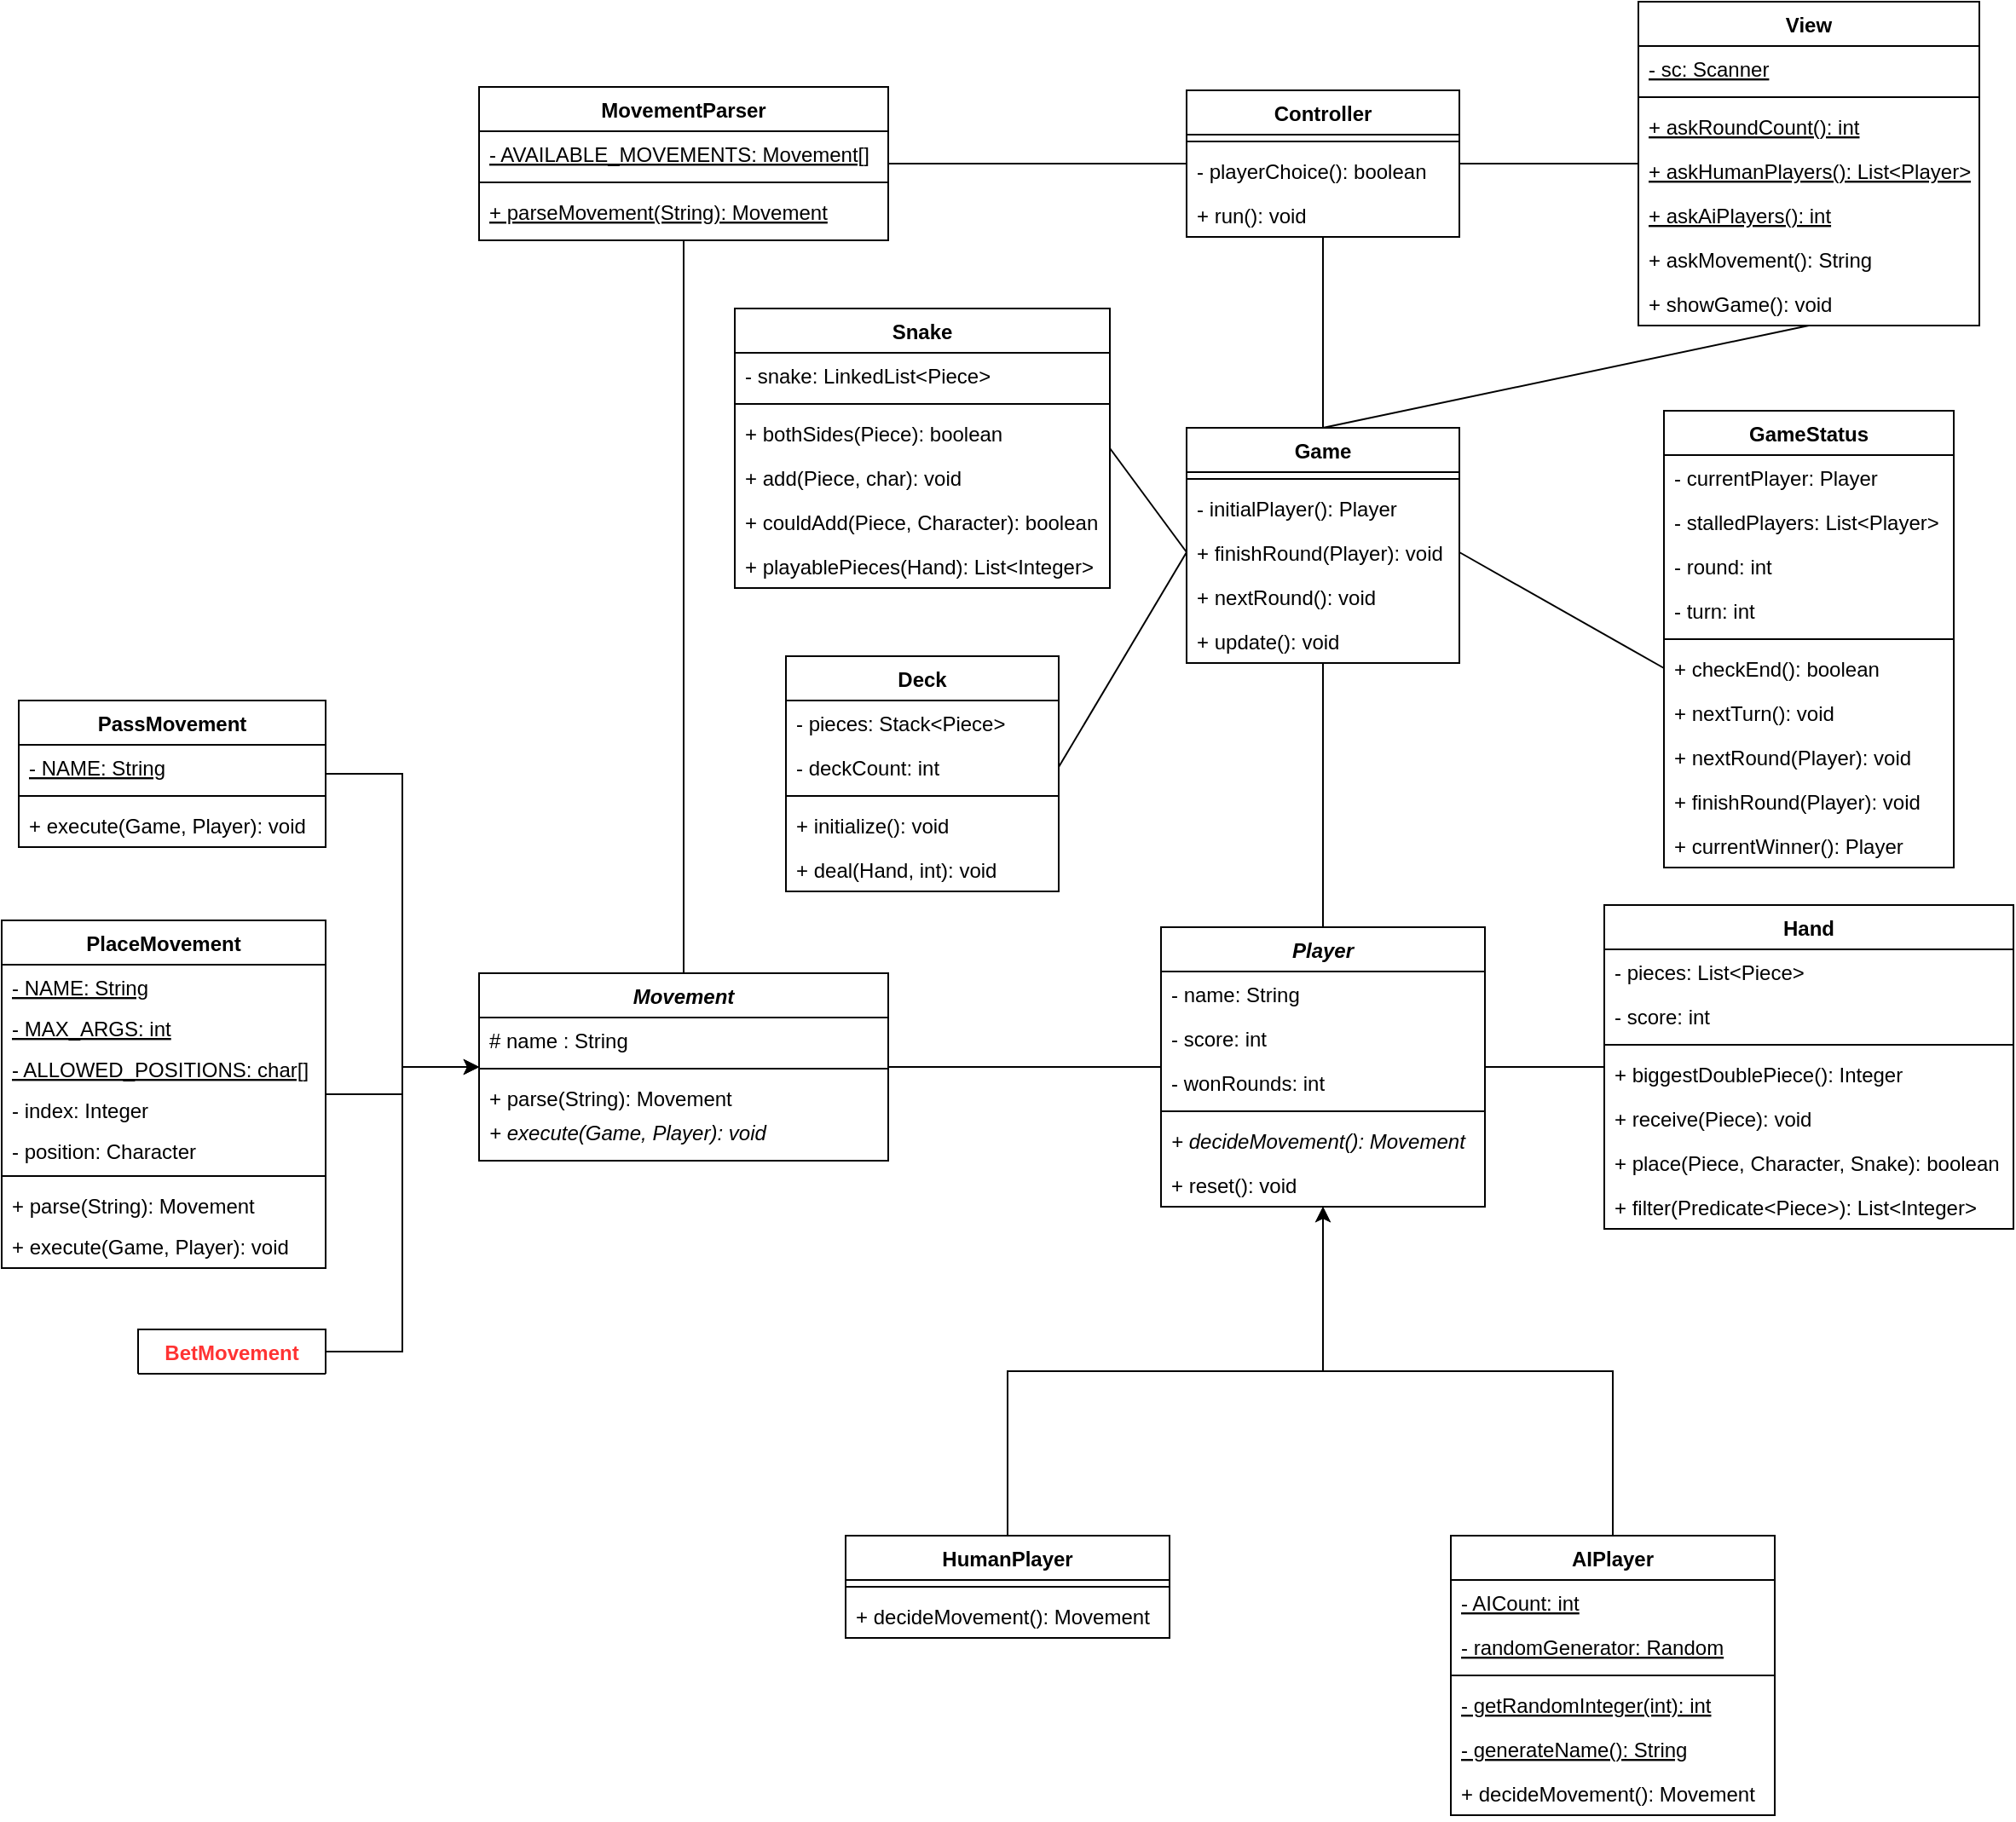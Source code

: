 <mxfile version="16.6.6" type="device"><diagram id="ZCis2qH7v5kSGj1YC6jj" name="Page-1"><mxGraphModel dx="2250" dy="1817" grid="1" gridSize="10" guides="1" tooltips="1" connect="1" arrows="1" fold="1" page="1" pageScale="1" pageWidth="850" pageHeight="1100" math="0" shadow="0"><root><mxCell id="0"/><mxCell id="1" parent="0"/><mxCell id="xfc3ejrNdwdS_qR0ef8r-4" value="" style="endArrow=none;html=1;rounded=0;entryX=0.5;entryY=1;entryDx=0;entryDy=0;exitX=0.5;exitY=0;exitDx=0;exitDy=0;" parent="1" source="xfc3ejrNdwdS_qR0ef8r-84" target="xfc3ejrNdwdS_qR0ef8r-71" edge="1"><mxGeometry width="50" height="50" relative="1" as="geometry"><mxPoint x="465" y="380" as="sourcePoint"/><mxPoint x="465" y="323" as="targetPoint"/></mxGeometry></mxCell><mxCell id="xfc3ejrNdwdS_qR0ef8r-12" value="" style="endArrow=none;html=1;rounded=0;entryX=0;entryY=0.5;entryDx=0;entryDy=0;exitX=1;exitY=0.5;exitDx=0;exitDy=0;" parent="1" source="xfc3ejrNdwdS_qR0ef8r-84" target="xfc3ejrNdwdS_qR0ef8r-80" edge="1"><mxGeometry width="50" height="50" relative="1" as="geometry"><mxPoint x="500" y="391.5" as="sourcePoint"/><mxPoint x="620" y="391.5" as="targetPoint"/></mxGeometry></mxCell><mxCell id="xfc3ejrNdwdS_qR0ef8r-20" value="" style="endArrow=classic;html=1;rounded=0;exitX=0.5;exitY=0;exitDx=0;exitDy=0;entryX=0.5;entryY=1;entryDx=0;entryDy=0;edgeStyle=elbowEdgeStyle;elbow=vertical;" parent="1" source="xfc3ejrNdwdS_qR0ef8r-88" target="xfc3ejrNdwdS_qR0ef8r-84" edge="1"><mxGeometry width="50" height="50" relative="1" as="geometry"><mxPoint x="325" y="500" as="sourcePoint"/><mxPoint x="465" y="403" as="targetPoint"/></mxGeometry></mxCell><mxCell id="xfc3ejrNdwdS_qR0ef8r-21" value="" style="endArrow=classic;html=1;rounded=0;elbow=vertical;exitX=0.5;exitY=0;exitDx=0;exitDy=0;entryX=0.5;entryY=1;entryDx=0;entryDy=0;edgeStyle=elbowEdgeStyle;" parent="1" source="xfc3ejrNdwdS_qR0ef8r-92" target="xfc3ejrNdwdS_qR0ef8r-84" edge="1"><mxGeometry width="50" height="50" relative="1" as="geometry"><mxPoint x="600" y="500" as="sourcePoint"/><mxPoint x="465" y="403" as="targetPoint"/></mxGeometry></mxCell><mxCell id="xfc3ejrNdwdS_qR0ef8r-67" value="Snake" style="swimlane;fontStyle=1;align=center;verticalAlign=top;childLayout=stackLayout;horizontal=1;startSize=26;horizontalStack=0;resizeParent=1;resizeParentMax=0;resizeLast=0;collapsible=1;marginBottom=0;fontColor=#000000;" parent="1" vertex="1"><mxGeometry x="120" width="220" height="164" as="geometry"><mxRectangle x="290" y="271" width="70" height="26" as="alternateBounds"/></mxGeometry></mxCell><mxCell id="xfc3ejrNdwdS_qR0ef8r-68" value="- snake: LinkedList&lt;Piece&gt;" style="text;strokeColor=none;fillColor=none;align=left;verticalAlign=top;spacingLeft=4;spacingRight=4;overflow=hidden;rotatable=0;points=[[0,0.5],[1,0.5]];portConstraint=eastwest;" parent="xfc3ejrNdwdS_qR0ef8r-67" vertex="1"><mxGeometry y="26" width="220" height="26" as="geometry"/></mxCell><mxCell id="xfc3ejrNdwdS_qR0ef8r-69" value="" style="line;strokeWidth=1;fillColor=none;align=left;verticalAlign=middle;spacingTop=-1;spacingLeft=3;spacingRight=3;rotatable=0;labelPosition=right;points=[];portConstraint=eastwest;" parent="xfc3ejrNdwdS_qR0ef8r-67" vertex="1"><mxGeometry y="52" width="220" height="8" as="geometry"/></mxCell><mxCell id="xfc3ejrNdwdS_qR0ef8r-70" value="+ bothSides(Piece): boolean" style="text;strokeColor=none;fillColor=none;align=left;verticalAlign=top;spacingLeft=4;spacingRight=4;overflow=hidden;rotatable=0;points=[[0,0.5],[1,0.5]];portConstraint=eastwest;" parent="xfc3ejrNdwdS_qR0ef8r-67" vertex="1"><mxGeometry y="60" width="220" height="26" as="geometry"/></mxCell><mxCell id="8R2HolI_U1VncscElUs7-1" value="+ add(Piece, char): void" style="text;strokeColor=none;fillColor=none;align=left;verticalAlign=top;spacingLeft=4;spacingRight=4;overflow=hidden;rotatable=0;points=[[0,0.5],[1,0.5]];portConstraint=eastwest;" parent="xfc3ejrNdwdS_qR0ef8r-67" vertex="1"><mxGeometry y="86" width="220" height="26" as="geometry"/></mxCell><mxCell id="8R2HolI_U1VncscElUs7-2" value="+ couldAdd(Piece, Character): boolean" style="text;strokeColor=none;fillColor=none;align=left;verticalAlign=top;spacingLeft=4;spacingRight=4;overflow=hidden;rotatable=0;points=[[0,0.5],[1,0.5]];portConstraint=eastwest;" parent="xfc3ejrNdwdS_qR0ef8r-67" vertex="1"><mxGeometry y="112" width="220" height="26" as="geometry"/></mxCell><mxCell id="gwK_eI51DOcy0W2c3vQT-15" value="+ playablePieces(Hand): List&lt;Integer&gt;" style="text;strokeColor=none;fillColor=none;align=left;verticalAlign=top;spacingLeft=4;spacingRight=4;overflow=hidden;rotatable=0;points=[[0,0.5],[1,0.5]];portConstraint=eastwest;" vertex="1" parent="xfc3ejrNdwdS_qR0ef8r-67"><mxGeometry y="138" width="220" height="26" as="geometry"/></mxCell><mxCell id="xfc3ejrNdwdS_qR0ef8r-71" value="Game" style="swimlane;fontStyle=1;align=center;verticalAlign=top;childLayout=stackLayout;horizontal=1;startSize=26;horizontalStack=0;resizeParent=1;resizeParentMax=0;resizeLast=0;collapsible=1;marginBottom=0;fontColor=#000000;" parent="1" vertex="1"><mxGeometry x="385" y="70" width="160" height="138" as="geometry"><mxRectangle x="430" y="270" width="70" height="26" as="alternateBounds"/></mxGeometry></mxCell><mxCell id="xfc3ejrNdwdS_qR0ef8r-73" value="" style="line;strokeWidth=1;fillColor=none;align=left;verticalAlign=middle;spacingTop=-1;spacingLeft=3;spacingRight=3;rotatable=0;labelPosition=right;points=[];portConstraint=eastwest;" parent="xfc3ejrNdwdS_qR0ef8r-71" vertex="1"><mxGeometry y="26" width="160" height="8" as="geometry"/></mxCell><mxCell id="xfc3ejrNdwdS_qR0ef8r-74" value="- initialPlayer(): Player" style="text;strokeColor=none;fillColor=none;align=left;verticalAlign=top;spacingLeft=4;spacingRight=4;overflow=hidden;rotatable=0;points=[[0,0.5],[1,0.5]];portConstraint=eastwest;" parent="xfc3ejrNdwdS_qR0ef8r-71" vertex="1"><mxGeometry y="34" width="160" height="26" as="geometry"/></mxCell><mxCell id="gwK_eI51DOcy0W2c3vQT-24" value="+ finishRound(Player): void" style="text;strokeColor=none;fillColor=none;align=left;verticalAlign=top;spacingLeft=4;spacingRight=4;overflow=hidden;rotatable=0;points=[[0,0.5],[1,0.5]];portConstraint=eastwest;" vertex="1" parent="xfc3ejrNdwdS_qR0ef8r-71"><mxGeometry y="60" width="160" height="26" as="geometry"/></mxCell><mxCell id="gwK_eI51DOcy0W2c3vQT-25" value="+ nextRound(): void" style="text;strokeColor=none;fillColor=none;align=left;verticalAlign=top;spacingLeft=4;spacingRight=4;overflow=hidden;rotatable=0;points=[[0,0.5],[1,0.5]];portConstraint=eastwest;" vertex="1" parent="xfc3ejrNdwdS_qR0ef8r-71"><mxGeometry y="86" width="160" height="26" as="geometry"/></mxCell><mxCell id="gwK_eI51DOcy0W2c3vQT-26" value="+ update(): void" style="text;strokeColor=none;fillColor=none;align=left;verticalAlign=top;spacingLeft=4;spacingRight=4;overflow=hidden;rotatable=0;points=[[0,0.5],[1,0.5]];portConstraint=eastwest;" vertex="1" parent="xfc3ejrNdwdS_qR0ef8r-71"><mxGeometry y="112" width="160" height="26" as="geometry"/></mxCell><mxCell id="xfc3ejrNdwdS_qR0ef8r-75" value="Deck" style="swimlane;fontStyle=1;align=center;verticalAlign=top;childLayout=stackLayout;horizontal=1;startSize=26;horizontalStack=0;resizeParent=1;resizeParentMax=0;resizeLast=0;collapsible=1;marginBottom=0;fontColor=#000000;" parent="1" vertex="1"><mxGeometry x="150" y="204" width="160" height="138" as="geometry"><mxRectangle x="570" y="271" width="60" height="26" as="alternateBounds"/></mxGeometry></mxCell><mxCell id="xfc3ejrNdwdS_qR0ef8r-76" value="- pieces: Stack&lt;Piece&gt;" style="text;strokeColor=none;fillColor=none;align=left;verticalAlign=top;spacingLeft=4;spacingRight=4;overflow=hidden;rotatable=0;points=[[0,0.5],[1,0.5]];portConstraint=eastwest;" parent="xfc3ejrNdwdS_qR0ef8r-75" vertex="1"><mxGeometry y="26" width="160" height="26" as="geometry"/></mxCell><mxCell id="gwK_eI51DOcy0W2c3vQT-13" value="- deckCount: int" style="text;strokeColor=none;fillColor=none;align=left;verticalAlign=top;spacingLeft=4;spacingRight=4;overflow=hidden;rotatable=0;points=[[0,0.5],[1,0.5]];portConstraint=eastwest;" vertex="1" parent="xfc3ejrNdwdS_qR0ef8r-75"><mxGeometry y="52" width="160" height="26" as="geometry"/></mxCell><mxCell id="xfc3ejrNdwdS_qR0ef8r-77" value="" style="line;strokeWidth=1;fillColor=none;align=left;verticalAlign=middle;spacingTop=-1;spacingLeft=3;spacingRight=3;rotatable=0;labelPosition=right;points=[];portConstraint=eastwest;" parent="xfc3ejrNdwdS_qR0ef8r-75" vertex="1"><mxGeometry y="78" width="160" height="8" as="geometry"/></mxCell><mxCell id="xfc3ejrNdwdS_qR0ef8r-78" value="+ initialize(): void" style="text;strokeColor=none;fillColor=none;align=left;verticalAlign=top;spacingLeft=4;spacingRight=4;overflow=hidden;rotatable=0;points=[[0,0.5],[1,0.5]];portConstraint=eastwest;" parent="xfc3ejrNdwdS_qR0ef8r-75" vertex="1"><mxGeometry y="86" width="160" height="26" as="geometry"/></mxCell><mxCell id="gwK_eI51DOcy0W2c3vQT-14" value="+ deal(Hand, int): void" style="text;strokeColor=none;fillColor=none;align=left;verticalAlign=top;spacingLeft=4;spacingRight=4;overflow=hidden;rotatable=0;points=[[0,0.5],[1,0.5]];portConstraint=eastwest;" vertex="1" parent="xfc3ejrNdwdS_qR0ef8r-75"><mxGeometry y="112" width="160" height="26" as="geometry"/></mxCell><mxCell id="xfc3ejrNdwdS_qR0ef8r-79" value="" style="endArrow=none;html=1;rounded=0;elbow=vertical;exitX=0;exitY=0.5;exitDx=0;exitDy=0;entryX=1;entryY=0.5;entryDx=0;entryDy=0;" parent="1" source="gwK_eI51DOcy0W2c3vQT-24" target="gwK_eI51DOcy0W2c3vQT-13" edge="1"><mxGeometry width="50" height="50" relative="1" as="geometry"><mxPoint x="500" y="400" as="sourcePoint"/><mxPoint x="340" y="270" as="targetPoint"/></mxGeometry></mxCell><mxCell id="xfc3ejrNdwdS_qR0ef8r-80" value="Hand" style="swimlane;fontStyle=1;align=center;verticalAlign=top;childLayout=stackLayout;horizontal=1;startSize=26;horizontalStack=0;resizeParent=1;resizeParentMax=0;resizeLast=0;collapsible=1;marginBottom=0;fontColor=#000000;" parent="1" vertex="1"><mxGeometry x="630" y="350" width="240" height="190" as="geometry"><mxRectangle x="570" y="377" width="60" height="26" as="alternateBounds"/></mxGeometry></mxCell><mxCell id="xfc3ejrNdwdS_qR0ef8r-81" value="- pieces: List&lt;Piece&gt;" style="text;strokeColor=none;fillColor=none;align=left;verticalAlign=top;spacingLeft=4;spacingRight=4;overflow=hidden;rotatable=0;points=[[0,0.5],[1,0.5]];portConstraint=eastwest;" parent="xfc3ejrNdwdS_qR0ef8r-80" vertex="1"><mxGeometry y="26" width="240" height="26" as="geometry"/></mxCell><mxCell id="gwK_eI51DOcy0W2c3vQT-9" value="- score: int" style="text;strokeColor=none;fillColor=none;align=left;verticalAlign=top;spacingLeft=4;spacingRight=4;overflow=hidden;rotatable=0;points=[[0,0.5],[1,0.5]];portConstraint=eastwest;" vertex="1" parent="xfc3ejrNdwdS_qR0ef8r-80"><mxGeometry y="52" width="240" height="26" as="geometry"/></mxCell><mxCell id="xfc3ejrNdwdS_qR0ef8r-82" value="" style="line;strokeWidth=1;fillColor=none;align=left;verticalAlign=middle;spacingTop=-1;spacingLeft=3;spacingRight=3;rotatable=0;labelPosition=right;points=[];portConstraint=eastwest;" parent="xfc3ejrNdwdS_qR0ef8r-80" vertex="1"><mxGeometry y="78" width="240" height="8" as="geometry"/></mxCell><mxCell id="xfc3ejrNdwdS_qR0ef8r-83" value="+ biggestDoublePiece(): Integer" style="text;strokeColor=none;fillColor=none;align=left;verticalAlign=top;spacingLeft=4;spacingRight=4;overflow=hidden;rotatable=0;points=[[0,0.5],[1,0.5]];portConstraint=eastwest;" parent="xfc3ejrNdwdS_qR0ef8r-80" vertex="1"><mxGeometry y="86" width="240" height="26" as="geometry"/></mxCell><mxCell id="gwK_eI51DOcy0W2c3vQT-10" value="+ receive(Piece): void" style="text;strokeColor=none;fillColor=none;align=left;verticalAlign=top;spacingLeft=4;spacingRight=4;overflow=hidden;rotatable=0;points=[[0,0.5],[1,0.5]];portConstraint=eastwest;" vertex="1" parent="xfc3ejrNdwdS_qR0ef8r-80"><mxGeometry y="112" width="240" height="26" as="geometry"/></mxCell><mxCell id="gwK_eI51DOcy0W2c3vQT-11" value="+ place(Piece, Character, Snake): boolean" style="text;strokeColor=none;fillColor=none;align=left;verticalAlign=top;spacingLeft=4;spacingRight=4;overflow=hidden;rotatable=0;points=[[0,0.5],[1,0.5]];portConstraint=eastwest;" vertex="1" parent="xfc3ejrNdwdS_qR0ef8r-80"><mxGeometry y="138" width="240" height="26" as="geometry"/></mxCell><mxCell id="gwK_eI51DOcy0W2c3vQT-12" value="+ filter(Predicate&lt;Piece&gt;): List&lt;Integer&gt;" style="text;strokeColor=none;fillColor=none;align=left;verticalAlign=top;spacingLeft=4;spacingRight=4;overflow=hidden;rotatable=0;points=[[0,0.5],[1,0.5]];portConstraint=eastwest;" vertex="1" parent="xfc3ejrNdwdS_qR0ef8r-80"><mxGeometry y="164" width="240" height="26" as="geometry"/></mxCell><mxCell id="xfc3ejrNdwdS_qR0ef8r-84" value="Player" style="swimlane;fontStyle=3;align=center;verticalAlign=top;childLayout=stackLayout;horizontal=1;startSize=26;horizontalStack=0;resizeParent=1;resizeParentMax=0;resizeLast=0;collapsible=1;marginBottom=0;fontColor=#000000;" parent="1" vertex="1"><mxGeometry x="370" y="363" width="190" height="164" as="geometry"><mxRectangle x="430" y="377" width="70" height="26" as="alternateBounds"/></mxGeometry></mxCell><mxCell id="xfc3ejrNdwdS_qR0ef8r-85" value="- name: String" style="text;strokeColor=none;fillColor=none;align=left;verticalAlign=top;spacingLeft=4;spacingRight=4;overflow=hidden;rotatable=0;points=[[0,0.5],[1,0.5]];portConstraint=eastwest;" parent="xfc3ejrNdwdS_qR0ef8r-84" vertex="1"><mxGeometry y="26" width="190" height="26" as="geometry"/></mxCell><mxCell id="KuTdYBVfORX9xy1JW5EP-2" value="- score: int" style="text;strokeColor=none;fillColor=none;align=left;verticalAlign=top;spacingLeft=4;spacingRight=4;overflow=hidden;rotatable=0;points=[[0,0.5],[1,0.5]];portConstraint=eastwest;" parent="xfc3ejrNdwdS_qR0ef8r-84" vertex="1"><mxGeometry y="52" width="190" height="26" as="geometry"/></mxCell><mxCell id="KuTdYBVfORX9xy1JW5EP-3" value="- wonRounds: int" style="text;strokeColor=none;fillColor=none;align=left;verticalAlign=top;spacingLeft=4;spacingRight=4;overflow=hidden;rotatable=0;points=[[0,0.5],[1,0.5]];portConstraint=eastwest;" parent="xfc3ejrNdwdS_qR0ef8r-84" vertex="1"><mxGeometry y="78" width="190" height="26" as="geometry"/></mxCell><mxCell id="xfc3ejrNdwdS_qR0ef8r-86" value="" style="line;strokeWidth=1;fillColor=none;align=left;verticalAlign=middle;spacingTop=-1;spacingLeft=3;spacingRight=3;rotatable=0;labelPosition=right;points=[];portConstraint=eastwest;" parent="xfc3ejrNdwdS_qR0ef8r-84" vertex="1"><mxGeometry y="104" width="190" height="8" as="geometry"/></mxCell><mxCell id="xfc3ejrNdwdS_qR0ef8r-87" value="+ decideMovement(): Movement" style="text;strokeColor=none;fillColor=none;align=left;verticalAlign=top;spacingLeft=4;spacingRight=4;overflow=hidden;rotatable=0;points=[[0,0.5],[1,0.5]];portConstraint=eastwest;fontStyle=2" parent="xfc3ejrNdwdS_qR0ef8r-84" vertex="1"><mxGeometry y="112" width="190" height="26" as="geometry"/></mxCell><mxCell id="KuTdYBVfORX9xy1JW5EP-4" value="+ reset(): void" style="text;strokeColor=none;fillColor=none;align=left;verticalAlign=top;spacingLeft=4;spacingRight=4;overflow=hidden;rotatable=0;points=[[0,0.5],[1,0.5]];portConstraint=eastwest;" parent="xfc3ejrNdwdS_qR0ef8r-84" vertex="1"><mxGeometry y="138" width="190" height="26" as="geometry"/></mxCell><mxCell id="xfc3ejrNdwdS_qR0ef8r-88" value="HumanPlayer" style="swimlane;fontStyle=1;align=center;verticalAlign=top;childLayout=stackLayout;horizontal=1;startSize=26;horizontalStack=0;resizeParent=1;resizeParentMax=0;resizeLast=0;collapsible=1;marginBottom=0;fontColor=#000000;" parent="1" vertex="1"><mxGeometry x="185" y="720" width="190" height="60" as="geometry"><mxRectangle x="270" y="498.5" width="110" height="26" as="alternateBounds"/></mxGeometry></mxCell><mxCell id="xfc3ejrNdwdS_qR0ef8r-90" value="" style="line;strokeWidth=1;fillColor=none;align=left;verticalAlign=middle;spacingTop=-1;spacingLeft=3;spacingRight=3;rotatable=0;labelPosition=right;points=[];portConstraint=eastwest;" parent="xfc3ejrNdwdS_qR0ef8r-88" vertex="1"><mxGeometry y="26" width="190" height="8" as="geometry"/></mxCell><mxCell id="xfc3ejrNdwdS_qR0ef8r-91" value="+ decideMovement(): Movement" style="text;strokeColor=none;fillColor=none;align=left;verticalAlign=top;spacingLeft=4;spacingRight=4;overflow=hidden;rotatable=0;points=[[0,0.5],[1,0.5]];portConstraint=eastwest;" parent="xfc3ejrNdwdS_qR0ef8r-88" vertex="1"><mxGeometry y="34" width="190" height="26" as="geometry"/></mxCell><mxCell id="xfc3ejrNdwdS_qR0ef8r-92" value="AIPlayer" style="swimlane;fontStyle=1;align=center;verticalAlign=top;childLayout=stackLayout;horizontal=1;startSize=26;horizontalStack=0;resizeParent=1;resizeParentMax=0;resizeLast=0;collapsible=1;marginBottom=0;fontColor=#000000;" parent="1" vertex="1"><mxGeometry x="540" y="720" width="190" height="164" as="geometry"><mxRectangle x="560" y="498.5" width="80" height="26" as="alternateBounds"/></mxGeometry></mxCell><mxCell id="xfc3ejrNdwdS_qR0ef8r-93" value="- AICount: int" style="text;strokeColor=none;fillColor=none;align=left;verticalAlign=top;spacingLeft=4;spacingRight=4;overflow=hidden;rotatable=0;points=[[0,0.5],[1,0.5]];portConstraint=eastwest;fontStyle=4" parent="xfc3ejrNdwdS_qR0ef8r-92" vertex="1"><mxGeometry y="26" width="190" height="26" as="geometry"/></mxCell><mxCell id="KuTdYBVfORX9xy1JW5EP-5" value="- randomGenerator: Random" style="text;strokeColor=none;fillColor=none;align=left;verticalAlign=top;spacingLeft=4;spacingRight=4;overflow=hidden;rotatable=0;points=[[0,0.5],[1,0.5]];portConstraint=eastwest;fontStyle=4" parent="xfc3ejrNdwdS_qR0ef8r-92" vertex="1"><mxGeometry y="52" width="190" height="26" as="geometry"/></mxCell><mxCell id="xfc3ejrNdwdS_qR0ef8r-94" value="" style="line;strokeWidth=1;fillColor=none;align=left;verticalAlign=middle;spacingTop=-1;spacingLeft=3;spacingRight=3;rotatable=0;labelPosition=right;points=[];portConstraint=eastwest;" parent="xfc3ejrNdwdS_qR0ef8r-92" vertex="1"><mxGeometry y="78" width="190" height="8" as="geometry"/></mxCell><mxCell id="xfc3ejrNdwdS_qR0ef8r-95" value="- getRandomInteger(int): int" style="text;strokeColor=none;fillColor=none;align=left;verticalAlign=top;spacingLeft=4;spacingRight=4;overflow=hidden;rotatable=0;points=[[0,0.5],[1,0.5]];portConstraint=eastwest;fontStyle=4" parent="xfc3ejrNdwdS_qR0ef8r-92" vertex="1"><mxGeometry y="86" width="190" height="26" as="geometry"/></mxCell><mxCell id="KuTdYBVfORX9xy1JW5EP-7" value="- generateName(): String" style="text;strokeColor=none;fillColor=none;align=left;verticalAlign=top;spacingLeft=4;spacingRight=4;overflow=hidden;rotatable=0;points=[[0,0.5],[1,0.5]];portConstraint=eastwest;fontStyle=4" parent="xfc3ejrNdwdS_qR0ef8r-92" vertex="1"><mxGeometry y="112" width="190" height="26" as="geometry"/></mxCell><mxCell id="KuTdYBVfORX9xy1JW5EP-8" value="+ decideMovement(): Movement" style="text;strokeColor=none;fillColor=none;align=left;verticalAlign=top;spacingLeft=4;spacingRight=4;overflow=hidden;rotatable=0;points=[[0,0.5],[1,0.5]];portConstraint=eastwest;fontStyle=0" parent="xfc3ejrNdwdS_qR0ef8r-92" vertex="1"><mxGeometry y="138" width="190" height="26" as="geometry"/></mxCell><mxCell id="xfc3ejrNdwdS_qR0ef8r-96" value="GameStatus" style="swimlane;fontStyle=1;align=center;verticalAlign=top;childLayout=stackLayout;horizontal=1;startSize=26;horizontalStack=0;resizeParent=1;resizeParentMax=0;resizeLast=0;collapsible=1;marginBottom=0;fontColor=#000000;" parent="1" vertex="1"><mxGeometry x="665" y="60" width="170" height="268" as="geometry"><mxRectangle x="550" y="170" width="100" height="26" as="alternateBounds"/></mxGeometry></mxCell><mxCell id="xfc3ejrNdwdS_qR0ef8r-97" value="- currentPlayer: Player" style="text;strokeColor=none;fillColor=none;align=left;verticalAlign=top;spacingLeft=4;spacingRight=4;overflow=hidden;rotatable=0;points=[[0,0.5],[1,0.5]];portConstraint=eastwest;" parent="xfc3ejrNdwdS_qR0ef8r-96" vertex="1"><mxGeometry y="26" width="170" height="26" as="geometry"/></mxCell><mxCell id="gwK_eI51DOcy0W2c3vQT-16" value="- stalledPlayers: List&lt;Player&gt;" style="text;strokeColor=none;fillColor=none;align=left;verticalAlign=top;spacingLeft=4;spacingRight=4;overflow=hidden;rotatable=0;points=[[0,0.5],[1,0.5]];portConstraint=eastwest;" vertex="1" parent="xfc3ejrNdwdS_qR0ef8r-96"><mxGeometry y="52" width="170" height="26" as="geometry"/></mxCell><mxCell id="gwK_eI51DOcy0W2c3vQT-17" value="- round: int" style="text;strokeColor=none;fillColor=none;align=left;verticalAlign=top;spacingLeft=4;spacingRight=4;overflow=hidden;rotatable=0;points=[[0,0.5],[1,0.5]];portConstraint=eastwest;" vertex="1" parent="xfc3ejrNdwdS_qR0ef8r-96"><mxGeometry y="78" width="170" height="26" as="geometry"/></mxCell><mxCell id="gwK_eI51DOcy0W2c3vQT-19" value="- turn: int" style="text;strokeColor=none;fillColor=none;align=left;verticalAlign=top;spacingLeft=4;spacingRight=4;overflow=hidden;rotatable=0;points=[[0,0.5],[1,0.5]];portConstraint=eastwest;" vertex="1" parent="xfc3ejrNdwdS_qR0ef8r-96"><mxGeometry y="104" width="170" height="26" as="geometry"/></mxCell><mxCell id="xfc3ejrNdwdS_qR0ef8r-98" value="" style="line;strokeWidth=1;fillColor=none;align=left;verticalAlign=middle;spacingTop=-1;spacingLeft=3;spacingRight=3;rotatable=0;labelPosition=right;points=[];portConstraint=eastwest;" parent="xfc3ejrNdwdS_qR0ef8r-96" vertex="1"><mxGeometry y="130" width="170" height="8" as="geometry"/></mxCell><mxCell id="xfc3ejrNdwdS_qR0ef8r-99" value="+ checkEnd(): boolean" style="text;strokeColor=none;fillColor=none;align=left;verticalAlign=top;spacingLeft=4;spacingRight=4;overflow=hidden;rotatable=0;points=[[0,0.5],[1,0.5]];portConstraint=eastwest;" parent="xfc3ejrNdwdS_qR0ef8r-96" vertex="1"><mxGeometry y="138" width="170" height="26" as="geometry"/></mxCell><mxCell id="gwK_eI51DOcy0W2c3vQT-20" value="+ nextTurn(): void" style="text;strokeColor=none;fillColor=none;align=left;verticalAlign=top;spacingLeft=4;spacingRight=4;overflow=hidden;rotatable=0;points=[[0,0.5],[1,0.5]];portConstraint=eastwest;" vertex="1" parent="xfc3ejrNdwdS_qR0ef8r-96"><mxGeometry y="164" width="170" height="26" as="geometry"/></mxCell><mxCell id="gwK_eI51DOcy0W2c3vQT-21" value="+ nextRound(Player): void" style="text;strokeColor=none;fillColor=none;align=left;verticalAlign=top;spacingLeft=4;spacingRight=4;overflow=hidden;rotatable=0;points=[[0,0.5],[1,0.5]];portConstraint=eastwest;" vertex="1" parent="xfc3ejrNdwdS_qR0ef8r-96"><mxGeometry y="190" width="170" height="26" as="geometry"/></mxCell><mxCell id="gwK_eI51DOcy0W2c3vQT-22" value="+ finishRound(Player): void" style="text;strokeColor=none;fillColor=none;align=left;verticalAlign=top;spacingLeft=4;spacingRight=4;overflow=hidden;rotatable=0;points=[[0,0.5],[1,0.5]];portConstraint=eastwest;" vertex="1" parent="xfc3ejrNdwdS_qR0ef8r-96"><mxGeometry y="216" width="170" height="26" as="geometry"/></mxCell><mxCell id="gwK_eI51DOcy0W2c3vQT-23" value="+ currentWinner(): Player" style="text;strokeColor=none;fillColor=none;align=left;verticalAlign=top;spacingLeft=4;spacingRight=4;overflow=hidden;rotatable=0;points=[[0,0.5],[1,0.5]];portConstraint=eastwest;" vertex="1" parent="xfc3ejrNdwdS_qR0ef8r-96"><mxGeometry y="242" width="170" height="26" as="geometry"/></mxCell><mxCell id="xfc3ejrNdwdS_qR0ef8r-101" value="Controller&#xA;" style="swimlane;fontStyle=1;align=center;verticalAlign=top;childLayout=stackLayout;horizontal=1;startSize=26;horizontalStack=0;resizeParent=1;resizeParentMax=0;resizeLast=0;collapsible=1;marginBottom=0;" parent="1" vertex="1"><mxGeometry x="385" y="-128" width="160" height="86" as="geometry"><mxRectangle x="420" y="60" width="90" height="26" as="alternateBounds"/></mxGeometry></mxCell><mxCell id="xfc3ejrNdwdS_qR0ef8r-103" value="" style="line;strokeWidth=1;fillColor=none;align=left;verticalAlign=middle;spacingTop=-1;spacingLeft=3;spacingRight=3;rotatable=0;labelPosition=right;points=[];portConstraint=eastwest;" parent="xfc3ejrNdwdS_qR0ef8r-101" vertex="1"><mxGeometry y="26" width="160" height="8" as="geometry"/></mxCell><mxCell id="xfc3ejrNdwdS_qR0ef8r-104" value="- playerChoice(): boolean" style="text;strokeColor=none;fillColor=none;align=left;verticalAlign=top;spacingLeft=4;spacingRight=4;overflow=hidden;rotatable=0;points=[[0,0.5],[1,0.5]];portConstraint=eastwest;" parent="xfc3ejrNdwdS_qR0ef8r-101" vertex="1"><mxGeometry y="34" width="160" height="26" as="geometry"/></mxCell><mxCell id="lxBb_GfCcCbiwnUpVZ-V-19" value="+ run(): void" style="text;strokeColor=none;fillColor=none;align=left;verticalAlign=top;spacingLeft=4;spacingRight=4;overflow=hidden;rotatable=0;points=[[0,0.5],[1,0.5]];portConstraint=eastwest;" parent="xfc3ejrNdwdS_qR0ef8r-101" vertex="1"><mxGeometry y="60" width="160" height="26" as="geometry"/></mxCell><mxCell id="xfc3ejrNdwdS_qR0ef8r-105" value="View" style="swimlane;fontStyle=1;align=center;verticalAlign=top;childLayout=stackLayout;horizontal=1;startSize=26;horizontalStack=0;resizeParent=1;resizeParentMax=0;resizeLast=0;collapsible=1;marginBottom=0;fontColor=#000000;" parent="1" vertex="1"><mxGeometry x="650" y="-180" width="200" height="190" as="geometry"><mxRectangle x="570" y="60" width="60" height="26" as="alternateBounds"/></mxGeometry></mxCell><mxCell id="xfc3ejrNdwdS_qR0ef8r-106" value="- sc: Scanner" style="text;strokeColor=none;fillColor=none;align=left;verticalAlign=top;spacingLeft=4;spacingRight=4;overflow=hidden;rotatable=0;points=[[0,0.5],[1,0.5]];portConstraint=eastwest;fontStyle=4" parent="xfc3ejrNdwdS_qR0ef8r-105" vertex="1"><mxGeometry y="26" width="200" height="26" as="geometry"/></mxCell><mxCell id="xfc3ejrNdwdS_qR0ef8r-107" value="" style="line;strokeWidth=1;fillColor=none;align=left;verticalAlign=middle;spacingTop=-1;spacingLeft=3;spacingRight=3;rotatable=0;labelPosition=right;points=[];portConstraint=eastwest;" parent="xfc3ejrNdwdS_qR0ef8r-105" vertex="1"><mxGeometry y="52" width="200" height="8" as="geometry"/></mxCell><mxCell id="xfc3ejrNdwdS_qR0ef8r-108" value="+ askRoundCount(): int" style="text;strokeColor=none;fillColor=none;align=left;verticalAlign=top;spacingLeft=4;spacingRight=4;overflow=hidden;rotatable=0;points=[[0,0.5],[1,0.5]];portConstraint=eastwest;fontStyle=4" parent="xfc3ejrNdwdS_qR0ef8r-105" vertex="1"><mxGeometry y="60" width="200" height="26" as="geometry"/></mxCell><mxCell id="gwK_eI51DOcy0W2c3vQT-1" value="+ askHumanPlayers(): List&lt;Player&gt;" style="text;strokeColor=none;fillColor=none;align=left;verticalAlign=top;spacingLeft=4;spacingRight=4;overflow=hidden;rotatable=0;points=[[0,0.5],[1,0.5]];portConstraint=eastwest;fontStyle=4" vertex="1" parent="xfc3ejrNdwdS_qR0ef8r-105"><mxGeometry y="86" width="200" height="26" as="geometry"/></mxCell><mxCell id="gwK_eI51DOcy0W2c3vQT-2" value="+ askAiPlayers(): int" style="text;strokeColor=none;fillColor=none;align=left;verticalAlign=top;spacingLeft=4;spacingRight=4;overflow=hidden;rotatable=0;points=[[0,0.5],[1,0.5]];portConstraint=eastwest;fontStyle=4" vertex="1" parent="xfc3ejrNdwdS_qR0ef8r-105"><mxGeometry y="112" width="200" height="26" as="geometry"/></mxCell><mxCell id="gwK_eI51DOcy0W2c3vQT-4" value="+ askMovement(): String" style="text;strokeColor=none;fillColor=none;align=left;verticalAlign=top;spacingLeft=4;spacingRight=4;overflow=hidden;rotatable=0;points=[[0,0.5],[1,0.5]];portConstraint=eastwest;fontStyle=0" vertex="1" parent="xfc3ejrNdwdS_qR0ef8r-105"><mxGeometry y="138" width="200" height="26" as="geometry"/></mxCell><mxCell id="gwK_eI51DOcy0W2c3vQT-5" value="+ showGame(): void" style="text;strokeColor=none;fillColor=none;align=left;verticalAlign=top;spacingLeft=4;spacingRight=4;overflow=hidden;rotatable=0;points=[[0,0.5],[1,0.5]];portConstraint=eastwest;fontStyle=0" vertex="1" parent="xfc3ejrNdwdS_qR0ef8r-105"><mxGeometry y="164" width="200" height="26" as="geometry"/></mxCell><mxCell id="xfc3ejrNdwdS_qR0ef8r-109" value="Movement" style="swimlane;fontStyle=3;align=center;verticalAlign=top;childLayout=stackLayout;horizontal=1;startSize=26;horizontalStack=0;resizeParent=1;resizeParentMax=0;resizeLast=0;collapsible=1;marginBottom=0;fontColor=#000000;" parent="1" vertex="1"><mxGeometry x="-30" y="390" width="240" height="110" as="geometry"><mxRectangle x="200" y="377" width="100" height="26" as="alternateBounds"/></mxGeometry></mxCell><mxCell id="lxBb_GfCcCbiwnUpVZ-V-3" value="# name : String" style="text;strokeColor=none;fillColor=none;align=left;verticalAlign=top;spacingLeft=4;spacingRight=4;overflow=hidden;rotatable=0;points=[[0,0.5],[1,0.5]];portConstraint=eastwest;fontStyle=0" parent="xfc3ejrNdwdS_qR0ef8r-109" vertex="1"><mxGeometry y="26" width="240" height="26" as="geometry"/></mxCell><mxCell id="xfc3ejrNdwdS_qR0ef8r-111" value="" style="line;strokeWidth=1;fillColor=none;align=left;verticalAlign=middle;spacingTop=-1;spacingLeft=3;spacingRight=3;rotatable=0;labelPosition=right;points=[];portConstraint=eastwest;" parent="xfc3ejrNdwdS_qR0ef8r-109" vertex="1"><mxGeometry y="52" width="240" height="8" as="geometry"/></mxCell><mxCell id="xfc3ejrNdwdS_qR0ef8r-112" value="+ parse(String): Movement&#xA;" style="text;strokeColor=none;fillColor=none;align=left;verticalAlign=top;spacingLeft=4;spacingRight=4;overflow=hidden;rotatable=0;points=[[0,0.5],[1,0.5]];portConstraint=eastwest;fontStyle=0" parent="xfc3ejrNdwdS_qR0ef8r-109" vertex="1"><mxGeometry y="60" width="240" height="20" as="geometry"/></mxCell><mxCell id="lxBb_GfCcCbiwnUpVZ-V-1" value="+ execute(Game, Player): void&#xA;" style="text;strokeColor=none;fillColor=none;align=left;verticalAlign=top;spacingLeft=4;spacingRight=4;overflow=hidden;rotatable=0;points=[[0,0.5],[1,0.5]];portConstraint=eastwest;fontStyle=2" parent="xfc3ejrNdwdS_qR0ef8r-109" vertex="1"><mxGeometry y="80" width="240" height="30" as="geometry"/></mxCell><mxCell id="xfc3ejrNdwdS_qR0ef8r-113" value="" style="endArrow=none;html=1;rounded=0;elbow=vertical;exitX=1;exitY=0.5;exitDx=0;exitDy=0;entryX=0;entryY=0.5;entryDx=0;entryDy=0;" parent="1" source="xfc3ejrNdwdS_qR0ef8r-109" target="xfc3ejrNdwdS_qR0ef8r-84" edge="1"><mxGeometry width="50" height="50" relative="1" as="geometry"><mxPoint x="500" y="400" as="sourcePoint"/><mxPoint x="550" y="350" as="targetPoint"/></mxGeometry></mxCell><mxCell id="xfc3ejrNdwdS_qR0ef8r-116" value="PassMovement" style="swimlane;fontStyle=1;align=center;verticalAlign=top;childLayout=stackLayout;horizontal=1;startSize=26;horizontalStack=0;resizeParent=1;resizeParentMax=0;resizeLast=0;collapsible=1;marginBottom=0;fontColor=#000000;" parent="1" vertex="1"><mxGeometry x="-300" y="230" width="180" height="86" as="geometry"><mxRectangle x="20" y="310" width="100" height="26" as="alternateBounds"/></mxGeometry></mxCell><mxCell id="xfc3ejrNdwdS_qR0ef8r-117" value="- NAME: String" style="text;strokeColor=none;fillColor=none;align=left;verticalAlign=top;spacingLeft=4;spacingRight=4;overflow=hidden;rotatable=0;points=[[0,0.5],[1,0.5]];portConstraint=eastwest;fontStyle=4" parent="xfc3ejrNdwdS_qR0ef8r-116" vertex="1"><mxGeometry y="26" width="180" height="26" as="geometry"/></mxCell><mxCell id="xfc3ejrNdwdS_qR0ef8r-118" value="" style="line;strokeWidth=1;fillColor=none;align=left;verticalAlign=middle;spacingTop=-1;spacingLeft=3;spacingRight=3;rotatable=0;labelPosition=right;points=[];portConstraint=eastwest;" parent="xfc3ejrNdwdS_qR0ef8r-116" vertex="1"><mxGeometry y="52" width="180" height="8" as="geometry"/></mxCell><mxCell id="xfc3ejrNdwdS_qR0ef8r-119" value="+ execute(Game, Player): void" style="text;strokeColor=none;fillColor=none;align=left;verticalAlign=top;spacingLeft=4;spacingRight=4;overflow=hidden;rotatable=0;points=[[0,0.5],[1,0.5]];portConstraint=eastwest;" parent="xfc3ejrNdwdS_qR0ef8r-116" vertex="1"><mxGeometry y="60" width="180" height="26" as="geometry"/></mxCell><mxCell id="xfc3ejrNdwdS_qR0ef8r-120" value="PlaceMovement" style="swimlane;fontStyle=1;align=center;verticalAlign=top;childLayout=stackLayout;horizontal=1;startSize=26;horizontalStack=0;resizeParent=1;resizeParentMax=0;resizeLast=0;collapsible=1;marginBottom=0;fontColor=#000000;" parent="1" vertex="1"><mxGeometry x="-310" y="359" width="190" height="204" as="geometry"><mxRectangle x="20" y="377" width="100" height="26" as="alternateBounds"/></mxGeometry></mxCell><mxCell id="xfc3ejrNdwdS_qR0ef8r-121" value="- NAME: String" style="text;strokeColor=none;fillColor=none;align=left;verticalAlign=top;spacingLeft=4;spacingRight=4;overflow=hidden;rotatable=0;points=[[0,0.5],[1,0.5]];portConstraint=eastwest;fontStyle=4" parent="xfc3ejrNdwdS_qR0ef8r-120" vertex="1"><mxGeometry y="26" width="190" height="24" as="geometry"/></mxCell><mxCell id="lxBb_GfCcCbiwnUpVZ-V-13" value="- MAX_ARGS: int" style="text;strokeColor=none;fillColor=none;align=left;verticalAlign=top;spacingLeft=4;spacingRight=4;overflow=hidden;rotatable=0;points=[[0,0.5],[1,0.5]];portConstraint=eastwest;fontStyle=4" parent="xfc3ejrNdwdS_qR0ef8r-120" vertex="1"><mxGeometry y="50" width="190" height="24" as="geometry"/></mxCell><mxCell id="lxBb_GfCcCbiwnUpVZ-V-14" value="- ALLOWED_POSITIONS: char[]" style="text;strokeColor=none;fillColor=none;align=left;verticalAlign=top;spacingLeft=4;spacingRight=4;overflow=hidden;rotatable=0;points=[[0,0.5],[1,0.5]];portConstraint=eastwest;fontStyle=4" parent="xfc3ejrNdwdS_qR0ef8r-120" vertex="1"><mxGeometry y="74" width="190" height="24" as="geometry"/></mxCell><mxCell id="lxBb_GfCcCbiwnUpVZ-V-15" value="- index: Integer" style="text;strokeColor=none;fillColor=none;align=left;verticalAlign=top;spacingLeft=4;spacingRight=4;overflow=hidden;rotatable=0;points=[[0,0.5],[1,0.5]];portConstraint=eastwest;fontStyle=0" parent="xfc3ejrNdwdS_qR0ef8r-120" vertex="1"><mxGeometry y="98" width="190" height="24" as="geometry"/></mxCell><mxCell id="lxBb_GfCcCbiwnUpVZ-V-16" value="- position: Character" style="text;strokeColor=none;fillColor=none;align=left;verticalAlign=top;spacingLeft=4;spacingRight=4;overflow=hidden;rotatable=0;points=[[0,0.5],[1,0.5]];portConstraint=eastwest;fontStyle=0" parent="xfc3ejrNdwdS_qR0ef8r-120" vertex="1"><mxGeometry y="122" width="190" height="24" as="geometry"/></mxCell><mxCell id="xfc3ejrNdwdS_qR0ef8r-122" value="" style="line;strokeWidth=1;fillColor=none;align=left;verticalAlign=middle;spacingTop=-1;spacingLeft=3;spacingRight=3;rotatable=0;labelPosition=right;points=[];portConstraint=eastwest;" parent="xfc3ejrNdwdS_qR0ef8r-120" vertex="1"><mxGeometry y="146" width="190" height="8" as="geometry"/></mxCell><mxCell id="lxBb_GfCcCbiwnUpVZ-V-17" value="+ parse(String): Movement" style="text;strokeColor=none;fillColor=none;align=left;verticalAlign=top;spacingLeft=4;spacingRight=4;overflow=hidden;rotatable=0;points=[[0,0.5],[1,0.5]];portConstraint=eastwest;fontStyle=0" parent="xfc3ejrNdwdS_qR0ef8r-120" vertex="1"><mxGeometry y="154" width="190" height="24" as="geometry"/></mxCell><mxCell id="xfc3ejrNdwdS_qR0ef8r-123" value="+ execute(Game, Player): void" style="text;strokeColor=none;fillColor=none;align=left;verticalAlign=top;spacingLeft=4;spacingRight=4;overflow=hidden;rotatable=0;points=[[0,0.5],[1,0.5]];portConstraint=eastwest;" parent="xfc3ejrNdwdS_qR0ef8r-120" vertex="1"><mxGeometry y="178" width="190" height="26" as="geometry"/></mxCell><mxCell id="xfc3ejrNdwdS_qR0ef8r-124" value="BetMovement" style="swimlane;fontStyle=1;align=center;verticalAlign=top;childLayout=stackLayout;horizontal=1;startSize=26;horizontalStack=0;resizeParent=1;resizeParentMax=0;resizeLast=0;collapsible=1;marginBottom=0;fontColor=#FF3333;" parent="1" vertex="1" collapsed="1"><mxGeometry x="-230" y="599" width="110" height="26" as="geometry"><mxRectangle x="10" y="440" width="160" height="86" as="alternateBounds"/></mxGeometry></mxCell><mxCell id="xfc3ejrNdwdS_qR0ef8r-125" value="+ field: type" style="text;strokeColor=none;fillColor=none;align=left;verticalAlign=top;spacingLeft=4;spacingRight=4;overflow=hidden;rotatable=0;points=[[0,0.5],[1,0.5]];portConstraint=eastwest;" parent="xfc3ejrNdwdS_qR0ef8r-124" vertex="1"><mxGeometry y="26" width="160" height="26" as="geometry"/></mxCell><mxCell id="xfc3ejrNdwdS_qR0ef8r-126" value="" style="line;strokeWidth=1;fillColor=none;align=left;verticalAlign=middle;spacingTop=-1;spacingLeft=3;spacingRight=3;rotatable=0;labelPosition=right;points=[];portConstraint=eastwest;" parent="xfc3ejrNdwdS_qR0ef8r-124" vertex="1"><mxGeometry y="52" width="160" height="8" as="geometry"/></mxCell><mxCell id="xfc3ejrNdwdS_qR0ef8r-127" value="+ method(type): type" style="text;strokeColor=none;fillColor=none;align=left;verticalAlign=top;spacingLeft=4;spacingRight=4;overflow=hidden;rotatable=0;points=[[0,0.5],[1,0.5]];portConstraint=eastwest;" parent="xfc3ejrNdwdS_qR0ef8r-124" vertex="1"><mxGeometry y="60" width="160" height="26" as="geometry"/></mxCell><mxCell id="xfc3ejrNdwdS_qR0ef8r-128" value="" style="endArrow=classic;html=1;rounded=0;exitX=1;exitY=0.5;exitDx=0;exitDy=0;entryX=0;entryY=0.5;entryDx=0;entryDy=0;edgeStyle=elbowEdgeStyle;" parent="1" source="xfc3ejrNdwdS_qR0ef8r-116" target="xfc3ejrNdwdS_qR0ef8r-109" edge="1"><mxGeometry width="50" height="50" relative="1" as="geometry"><mxPoint x="340" y="390" as="sourcePoint"/><mxPoint x="390" y="340" as="targetPoint"/></mxGeometry></mxCell><mxCell id="xfc3ejrNdwdS_qR0ef8r-129" value="" style="endArrow=classic;html=1;rounded=0;exitX=1;exitY=0.5;exitDx=0;exitDy=0;entryX=0;entryY=0.5;entryDx=0;entryDy=0;edgeStyle=elbowEdgeStyle;" parent="1" source="xfc3ejrNdwdS_qR0ef8r-120" target="xfc3ejrNdwdS_qR0ef8r-109" edge="1"><mxGeometry width="50" height="50" relative="1" as="geometry"><mxPoint x="340" y="390" as="sourcePoint"/><mxPoint x="390" y="340" as="targetPoint"/></mxGeometry></mxCell><mxCell id="xfc3ejrNdwdS_qR0ef8r-130" value="" style="endArrow=classic;html=1;rounded=0;exitX=1;exitY=0.5;exitDx=0;exitDy=0;entryX=0;entryY=0.5;entryDx=0;entryDy=0;edgeStyle=elbowEdgeStyle;" parent="1" source="xfc3ejrNdwdS_qR0ef8r-124" target="xfc3ejrNdwdS_qR0ef8r-109" edge="1"><mxGeometry width="50" height="50" relative="1" as="geometry"><mxPoint x="340" y="390" as="sourcePoint"/><mxPoint x="390" y="340" as="targetPoint"/></mxGeometry></mxCell><mxCell id="lxBb_GfCcCbiwnUpVZ-V-5" value="MovementParser" style="swimlane;fontStyle=1;align=center;verticalAlign=top;childLayout=stackLayout;horizontal=1;startSize=26;horizontalStack=0;resizeParent=1;resizeParentMax=0;resizeLast=0;collapsible=1;marginBottom=0;fontColor=#000000;" parent="1" vertex="1"><mxGeometry x="-30" y="-130" width="240" height="90" as="geometry"><mxRectangle x="185" y="60" width="130" height="26" as="alternateBounds"/></mxGeometry></mxCell><mxCell id="xfc3ejrNdwdS_qR0ef8r-110" value="- AVAILABLE_MOVEMENTS: Movement[]" style="text;strokeColor=none;fillColor=none;align=left;verticalAlign=top;spacingLeft=4;spacingRight=4;overflow=hidden;rotatable=0;points=[[0,0.5],[1,0.5]];portConstraint=eastwest;fontStyle=4" parent="lxBb_GfCcCbiwnUpVZ-V-5" vertex="1"><mxGeometry y="26" width="240" height="26" as="geometry"/></mxCell><mxCell id="lxBb_GfCcCbiwnUpVZ-V-7" value="" style="line;strokeWidth=1;fillColor=none;align=left;verticalAlign=middle;spacingTop=-1;spacingLeft=3;spacingRight=3;rotatable=0;labelPosition=right;points=[];portConstraint=eastwest;" parent="lxBb_GfCcCbiwnUpVZ-V-5" vertex="1"><mxGeometry y="52" width="240" height="8" as="geometry"/></mxCell><mxCell id="lxBb_GfCcCbiwnUpVZ-V-4" value="+ parseMovement(String): Movement&#xA;" style="text;strokeColor=none;fillColor=none;align=left;verticalAlign=top;spacingLeft=4;spacingRight=4;overflow=hidden;rotatable=0;points=[[0,0.5],[1,0.5]];portConstraint=eastwest;fontStyle=4" parent="lxBb_GfCcCbiwnUpVZ-V-5" vertex="1"><mxGeometry y="60" width="240" height="30" as="geometry"/></mxCell><mxCell id="lxBb_GfCcCbiwnUpVZ-V-9" value="" style="endArrow=none;html=1;rounded=0;fontColor=#00FF00;entryX=0.5;entryY=1;entryDx=0;entryDy=0;exitX=0.5;exitY=0;exitDx=0;exitDy=0;" parent="1" source="xfc3ejrNdwdS_qR0ef8r-109" target="lxBb_GfCcCbiwnUpVZ-V-5" edge="1"><mxGeometry width="50" height="50" relative="1" as="geometry"><mxPoint x="360" y="360" as="sourcePoint"/><mxPoint x="410" y="310" as="targetPoint"/></mxGeometry></mxCell><mxCell id="lxBb_GfCcCbiwnUpVZ-V-10" value="" style="endArrow=none;html=1;rounded=0;fontColor=#00FF00;exitX=1;exitY=0.5;exitDx=0;exitDy=0;entryX=0;entryY=0.5;entryDx=0;entryDy=0;" parent="1" source="lxBb_GfCcCbiwnUpVZ-V-5" target="xfc3ejrNdwdS_qR0ef8r-101" edge="1"><mxGeometry width="50" height="50" relative="1" as="geometry"><mxPoint x="360" y="360" as="sourcePoint"/><mxPoint x="410" y="310" as="targetPoint"/></mxGeometry></mxCell><mxCell id="lxBb_GfCcCbiwnUpVZ-V-18" value="" style="endArrow=none;html=1;rounded=0;fontColor=#FF3333;exitX=0.5;exitY=0;exitDx=0;exitDy=0;entryX=0.5;entryY=1;entryDx=0;entryDy=0;" parent="1" source="xfc3ejrNdwdS_qR0ef8r-71" target="xfc3ejrNdwdS_qR0ef8r-101" edge="1"><mxGeometry width="50" height="50" relative="1" as="geometry"><mxPoint x="360" y="360" as="sourcePoint"/><mxPoint x="410" y="310" as="targetPoint"/></mxGeometry></mxCell><mxCell id="gwK_eI51DOcy0W2c3vQT-6" value="" style="endArrow=none;html=1;rounded=0;fontColor=#000000;entryX=1;entryY=0.5;entryDx=0;entryDy=0;exitX=0;exitY=0.5;exitDx=0;exitDy=0;" edge="1" parent="1" source="xfc3ejrNdwdS_qR0ef8r-105" target="xfc3ejrNdwdS_qR0ef8r-101"><mxGeometry width="50" height="50" relative="1" as="geometry"><mxPoint x="400" y="390" as="sourcePoint"/><mxPoint x="450" y="340" as="targetPoint"/></mxGeometry></mxCell><mxCell id="gwK_eI51DOcy0W2c3vQT-7" value="" style="endArrow=none;html=1;rounded=0;fontColor=#000000;entryX=0.5;entryY=1;entryDx=0;entryDy=0;exitX=0.5;exitY=0;exitDx=0;exitDy=0;" edge="1" parent="1" source="xfc3ejrNdwdS_qR0ef8r-71" target="xfc3ejrNdwdS_qR0ef8r-105"><mxGeometry width="50" height="50" relative="1" as="geometry"><mxPoint x="400" y="390" as="sourcePoint"/><mxPoint x="450" y="340" as="targetPoint"/></mxGeometry></mxCell><mxCell id="gwK_eI51DOcy0W2c3vQT-28" value="" style="endArrow=none;html=1;rounded=0;fontColor=#000000;exitX=1;exitY=0.5;exitDx=0;exitDy=0;entryX=0;entryY=0.5;entryDx=0;entryDy=0;" edge="1" parent="1" source="xfc3ejrNdwdS_qR0ef8r-67" target="gwK_eI51DOcy0W2c3vQT-24"><mxGeometry width="50" height="50" relative="1" as="geometry"><mxPoint x="380" y="270" as="sourcePoint"/><mxPoint x="430" y="220" as="targetPoint"/></mxGeometry></mxCell><mxCell id="gwK_eI51DOcy0W2c3vQT-30" value="" style="endArrow=none;html=1;rounded=0;fontColor=#000000;entryX=1;entryY=0.5;entryDx=0;entryDy=0;exitX=0;exitY=0.5;exitDx=0;exitDy=0;" edge="1" parent="1" source="xfc3ejrNdwdS_qR0ef8r-99" target="gwK_eI51DOcy0W2c3vQT-24"><mxGeometry width="50" height="50" relative="1" as="geometry"><mxPoint x="380" y="330" as="sourcePoint"/><mxPoint x="430" y="280" as="targetPoint"/></mxGeometry></mxCell></root></mxGraphModel></diagram></mxfile>